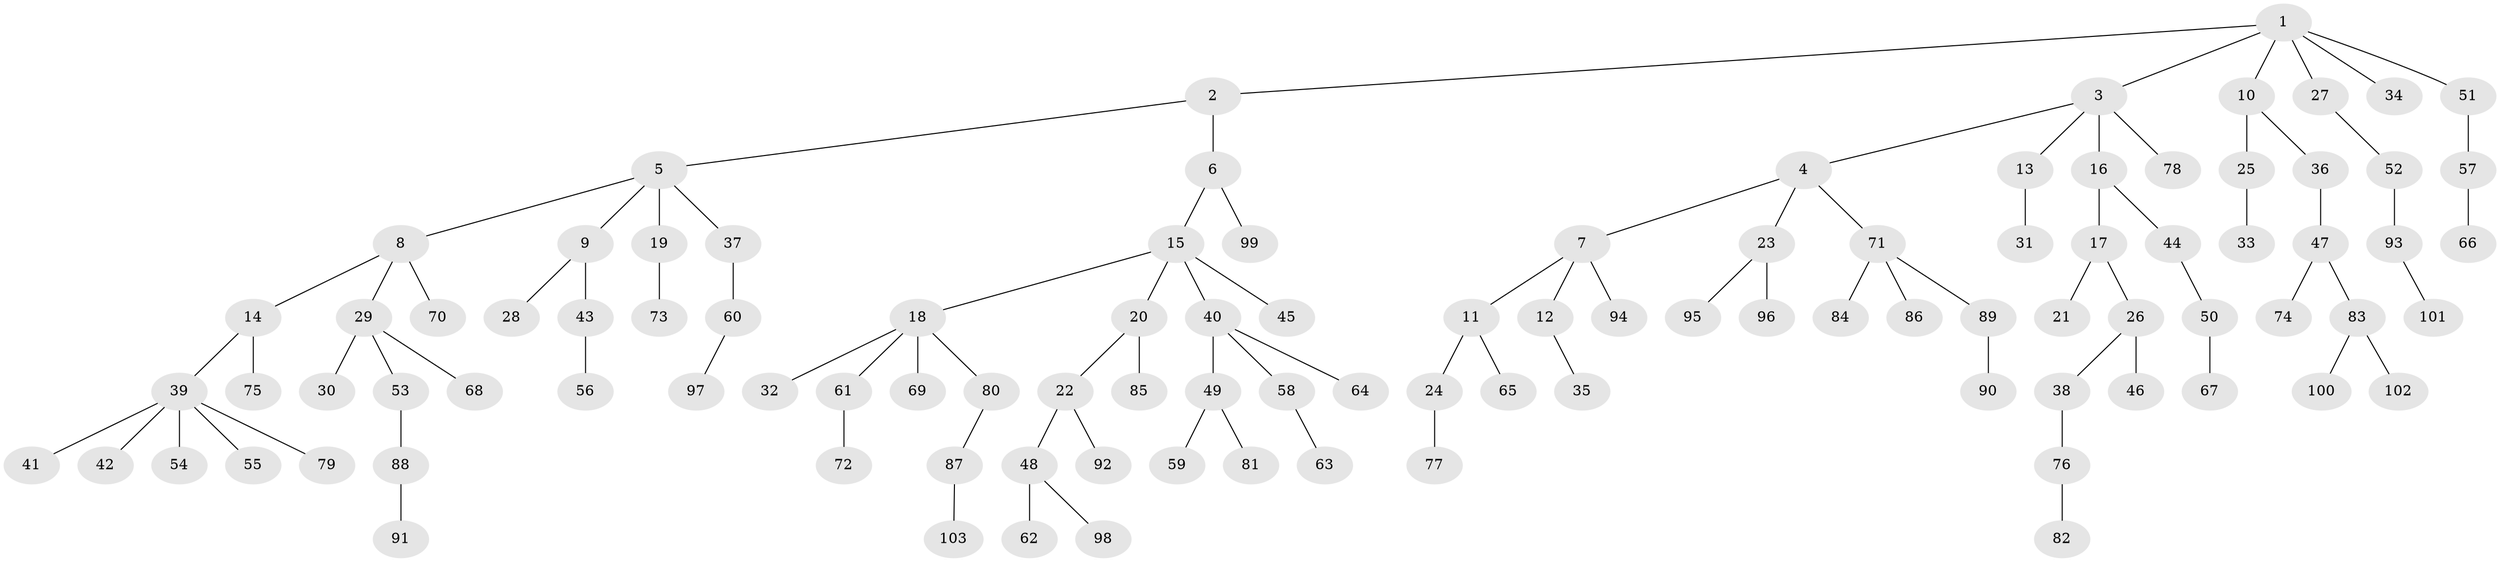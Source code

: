 // coarse degree distribution, {6: 0.04285714285714286, 5: 0.02857142857142857, 4: 0.07142857142857142, 3: 0.05714285714285714, 2: 0.22857142857142856, 7: 0.014285714285714285, 1: 0.5571428571428572}
// Generated by graph-tools (version 1.1) at 2025/42/03/06/25 10:42:02]
// undirected, 103 vertices, 102 edges
graph export_dot {
graph [start="1"]
  node [color=gray90,style=filled];
  1;
  2;
  3;
  4;
  5;
  6;
  7;
  8;
  9;
  10;
  11;
  12;
  13;
  14;
  15;
  16;
  17;
  18;
  19;
  20;
  21;
  22;
  23;
  24;
  25;
  26;
  27;
  28;
  29;
  30;
  31;
  32;
  33;
  34;
  35;
  36;
  37;
  38;
  39;
  40;
  41;
  42;
  43;
  44;
  45;
  46;
  47;
  48;
  49;
  50;
  51;
  52;
  53;
  54;
  55;
  56;
  57;
  58;
  59;
  60;
  61;
  62;
  63;
  64;
  65;
  66;
  67;
  68;
  69;
  70;
  71;
  72;
  73;
  74;
  75;
  76;
  77;
  78;
  79;
  80;
  81;
  82;
  83;
  84;
  85;
  86;
  87;
  88;
  89;
  90;
  91;
  92;
  93;
  94;
  95;
  96;
  97;
  98;
  99;
  100;
  101;
  102;
  103;
  1 -- 2;
  1 -- 3;
  1 -- 10;
  1 -- 27;
  1 -- 34;
  1 -- 51;
  2 -- 5;
  2 -- 6;
  3 -- 4;
  3 -- 13;
  3 -- 16;
  3 -- 78;
  4 -- 7;
  4 -- 23;
  4 -- 71;
  5 -- 8;
  5 -- 9;
  5 -- 19;
  5 -- 37;
  6 -- 15;
  6 -- 99;
  7 -- 11;
  7 -- 12;
  7 -- 94;
  8 -- 14;
  8 -- 29;
  8 -- 70;
  9 -- 28;
  9 -- 43;
  10 -- 25;
  10 -- 36;
  11 -- 24;
  11 -- 65;
  12 -- 35;
  13 -- 31;
  14 -- 39;
  14 -- 75;
  15 -- 18;
  15 -- 20;
  15 -- 40;
  15 -- 45;
  16 -- 17;
  16 -- 44;
  17 -- 21;
  17 -- 26;
  18 -- 32;
  18 -- 61;
  18 -- 69;
  18 -- 80;
  19 -- 73;
  20 -- 22;
  20 -- 85;
  22 -- 48;
  22 -- 92;
  23 -- 95;
  23 -- 96;
  24 -- 77;
  25 -- 33;
  26 -- 38;
  26 -- 46;
  27 -- 52;
  29 -- 30;
  29 -- 53;
  29 -- 68;
  36 -- 47;
  37 -- 60;
  38 -- 76;
  39 -- 41;
  39 -- 42;
  39 -- 54;
  39 -- 55;
  39 -- 79;
  40 -- 49;
  40 -- 58;
  40 -- 64;
  43 -- 56;
  44 -- 50;
  47 -- 74;
  47 -- 83;
  48 -- 62;
  48 -- 98;
  49 -- 59;
  49 -- 81;
  50 -- 67;
  51 -- 57;
  52 -- 93;
  53 -- 88;
  57 -- 66;
  58 -- 63;
  60 -- 97;
  61 -- 72;
  71 -- 84;
  71 -- 86;
  71 -- 89;
  76 -- 82;
  80 -- 87;
  83 -- 100;
  83 -- 102;
  87 -- 103;
  88 -- 91;
  89 -- 90;
  93 -- 101;
}

